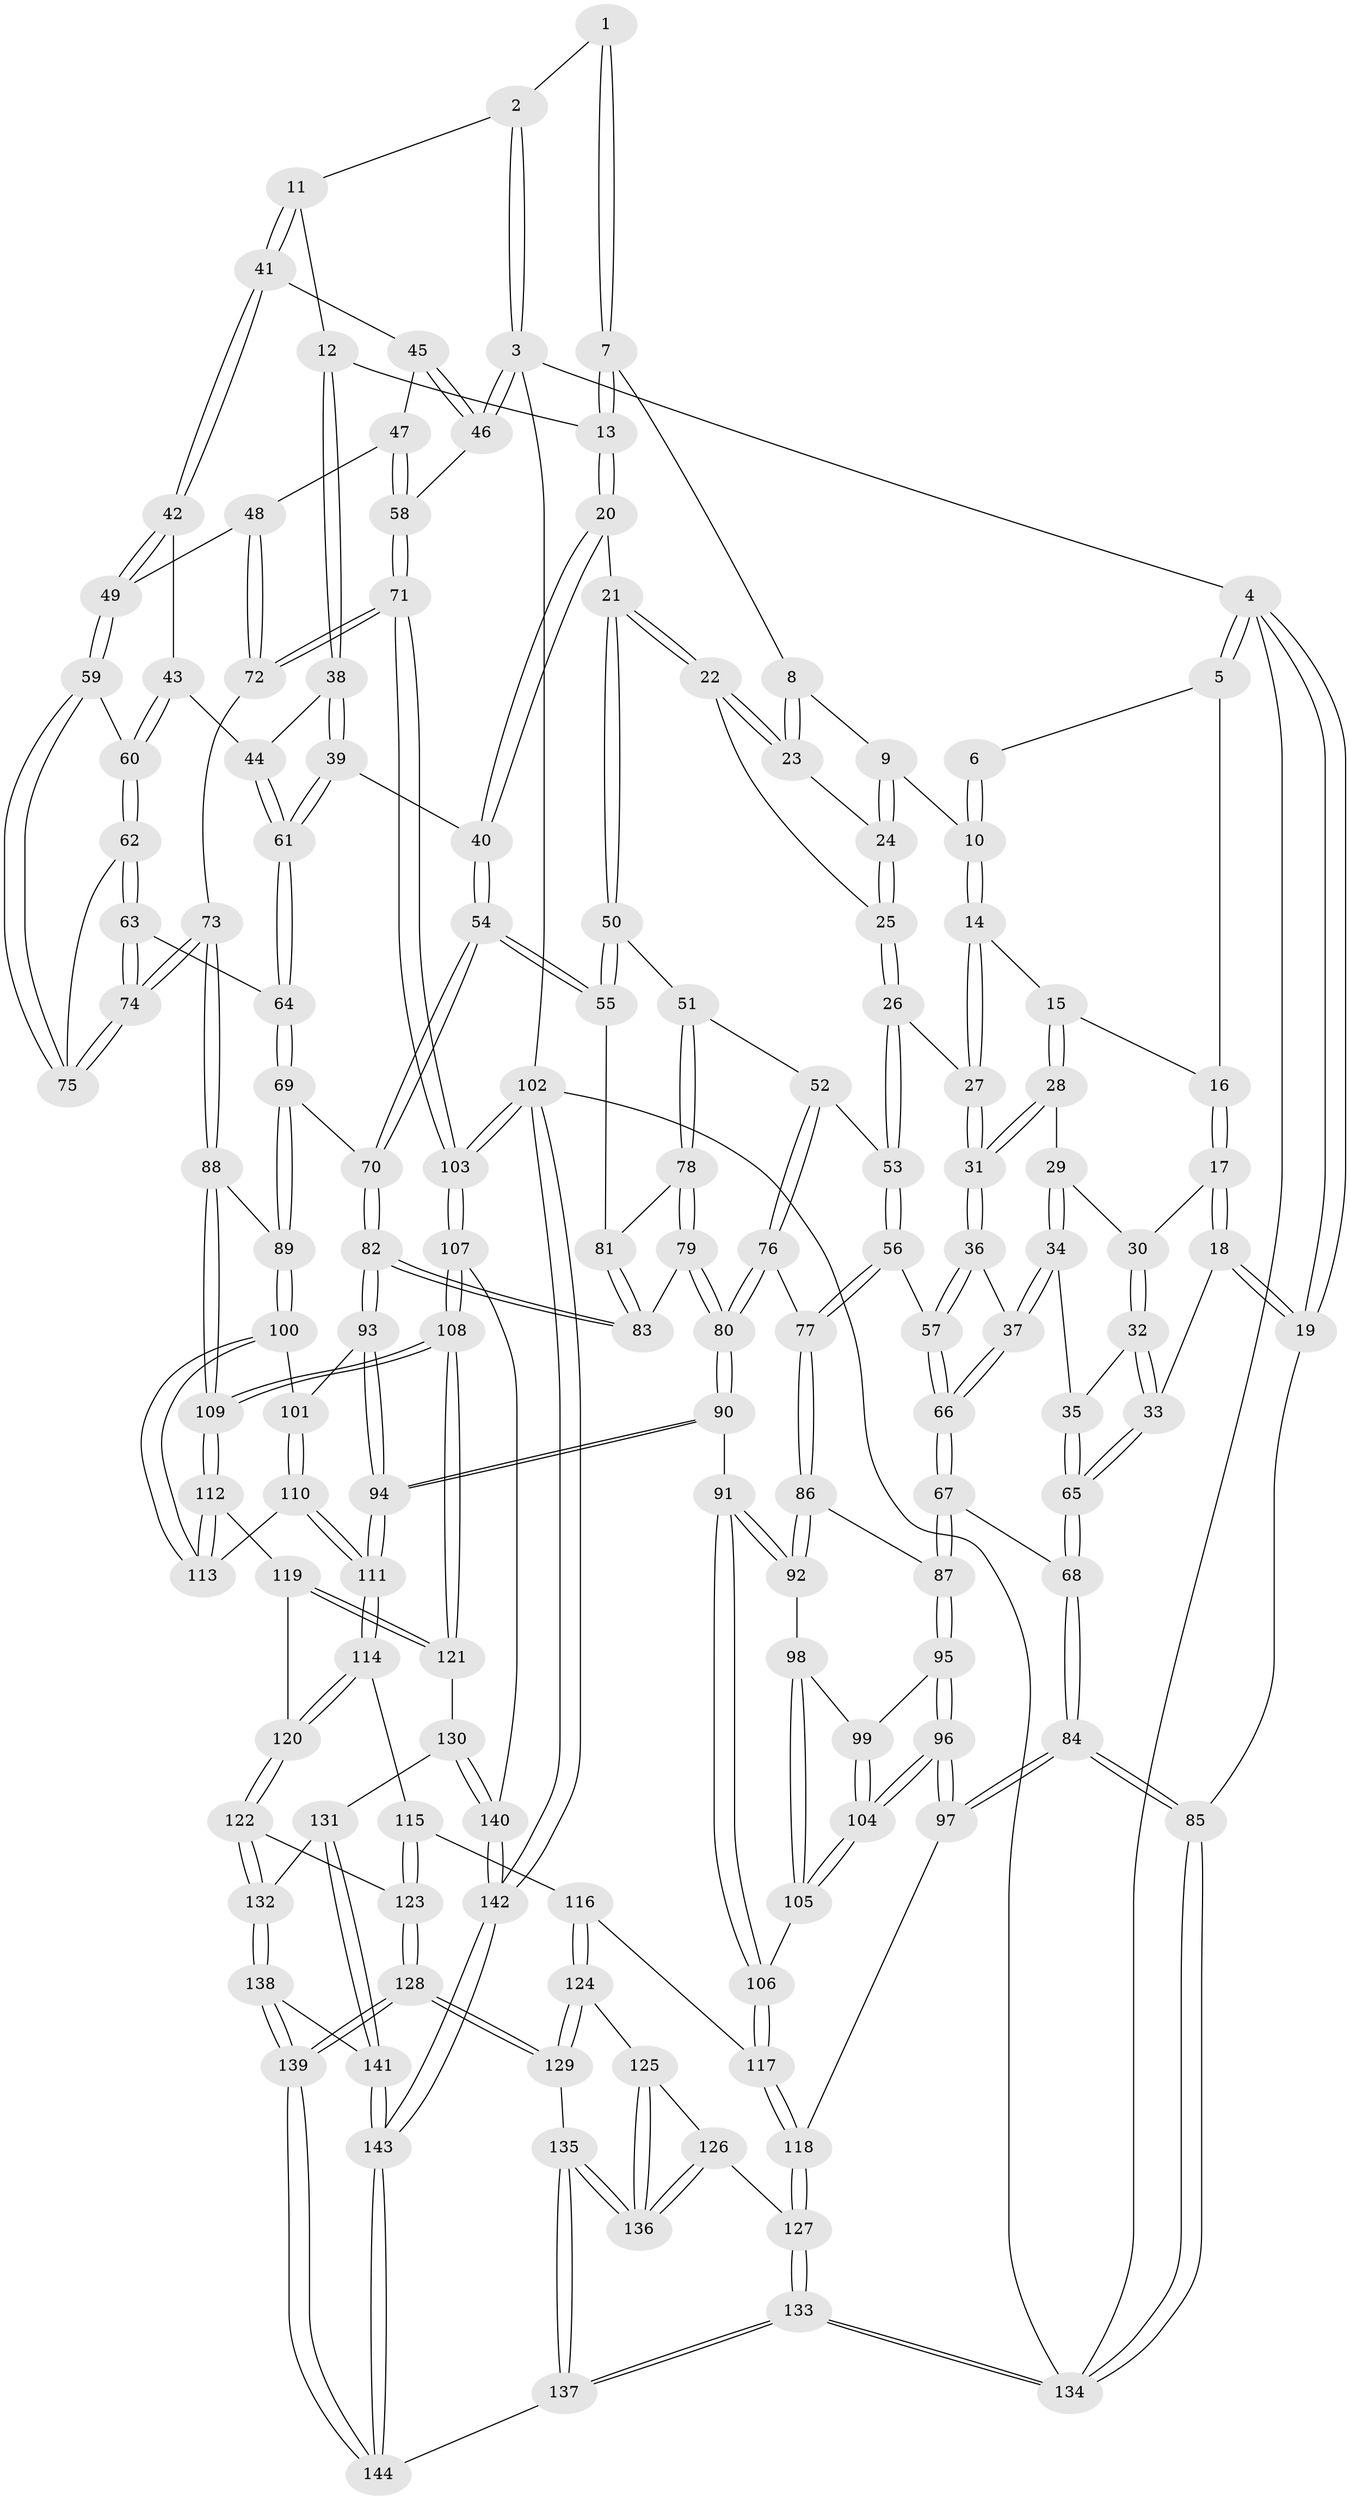 // Generated by graph-tools (version 1.1) at 2025/27/03/15/25 16:27:57]
// undirected, 144 vertices, 357 edges
graph export_dot {
graph [start="1"]
  node [color=gray90,style=filled];
  1 [pos="+0.5911144615476667+0"];
  2 [pos="+0.7715547378700394+0"];
  3 [pos="+1+0"];
  4 [pos="+0+0"];
  5 [pos="+0.18039529470492713+0"];
  6 [pos="+0.3367495409746145+0"];
  7 [pos="+0.5748614788232312+0"];
  8 [pos="+0.54167751067+0.017815581988835528"];
  9 [pos="+0.4306428619320979+0.08584065376109094"];
  10 [pos="+0.42020971448140076+0.08511276375012024"];
  11 [pos="+0.7965149295845902+0.12128853724295328"];
  12 [pos="+0.6968832092636432+0.1375658772284991"];
  13 [pos="+0.6728328346883823+0.1380764889102728"];
  14 [pos="+0.3576800127533413+0.1213504542192629"];
  15 [pos="+0.2547356511535151+0.07719916965410126"];
  16 [pos="+0.18465689920104783+0"];
  17 [pos="+0.05155565554481854+0.12893183395225036"];
  18 [pos="+0+0.23354464681226259"];
  19 [pos="+0+0.23470366807901638"];
  20 [pos="+0.6575764939875073+0.15289027513717915"];
  21 [pos="+0.550196142573849+0.1918276637430222"];
  22 [pos="+0.5464414866654277+0.18936728777011214"];
  23 [pos="+0.532562325259086+0.16567288983071354"];
  24 [pos="+0.4616558798258639+0.12231531382729875"];
  25 [pos="+0.4396779474428977+0.21210404585839268"];
  26 [pos="+0.39009344325357426+0.23921720853175923"];
  27 [pos="+0.3775165396207385+0.23633577303665976"];
  28 [pos="+0.22392458246596408+0.13363344907603972"];
  29 [pos="+0.22340861897896916+0.13405643060730188"];
  30 [pos="+0.13918197695445045+0.15629991662142176"];
  31 [pos="+0.315966729224662+0.2802150772098565"];
  32 [pos="+0.13731989988550888+0.27259609220749803"];
  33 [pos="+0+0.2615039928701596"];
  34 [pos="+0.18702664132135424+0.27918788288160046"];
  35 [pos="+0.1518137640261129+0.2797066636008866"];
  36 [pos="+0.30710707942554133+0.29327332296020703"];
  37 [pos="+0.20900939203006128+0.29061407349037716"];
  38 [pos="+0.7209663152748992+0.28222725351682393"];
  39 [pos="+0.664739337704338+0.29672968976641223"];
  40 [pos="+0.6588799393242875+0.2955259129976893"];
  41 [pos="+0.8145339325937325+0.13425421607635904"];
  42 [pos="+0.8316483310166083+0.22665526112235737"];
  43 [pos="+0.7767599295595332+0.2762665204029284"];
  44 [pos="+0.754345235625769+0.2853148239634903"];
  45 [pos="+0.9503041337860381+0.10019788643898855"];
  46 [pos="+1+0"];
  47 [pos="+0.9748316492263843+0.26223086940017576"];
  48 [pos="+0.9036488345351315+0.28437902854706587"];
  49 [pos="+0.8925847449033455+0.28583651164629825"];
  50 [pos="+0.5477353919601712+0.30300462726235944"];
  51 [pos="+0.5072428988300421+0.3169022231328261"];
  52 [pos="+0.471074022934577+0.31306151084369355"];
  53 [pos="+0.4682265369778423+0.31207061525433755"];
  54 [pos="+0.5936021339978005+0.3287826228319205"];
  55 [pos="+0.5911677004775446+0.32782485289094115"];
  56 [pos="+0.3559091898262908+0.3994652369295046"];
  57 [pos="+0.3160163398730933+0.3390572263451644"];
  58 [pos="+1+0.30831410698351197"];
  59 [pos="+0.8878285118225324+0.3088404029793059"];
  60 [pos="+0.7940923547568833+0.3572654346266693"];
  61 [pos="+0.7321482057392988+0.389211596321717"];
  62 [pos="+0.7716209104186992+0.40871858951532786"];
  63 [pos="+0.7535161092065935+0.4333791688529279"];
  64 [pos="+0.7437164117393474+0.4364454298167452"];
  65 [pos="+0.11537921464481855+0.4327481411620334"];
  66 [pos="+0.19632872430278336+0.4321113035308857"];
  67 [pos="+0.18007688254692455+0.4624873502616691"];
  68 [pos="+0.12865026906059193+0.46230105091351004"];
  69 [pos="+0.7306100329680127+0.44951613881646935"];
  70 [pos="+0.6478149095619951+0.46809378339959656"];
  71 [pos="+1+0.4631711892327049"];
  72 [pos="+1+0.47299011657206724"];
  73 [pos="+0.9564162879914262+0.4933243917015392"];
  74 [pos="+0.9238968848067008+0.4642402839073454"];
  75 [pos="+0.8892862902202475+0.34759411538027546"];
  76 [pos="+0.42387327411259096+0.46240807264343864"];
  77 [pos="+0.3661947234807101+0.44486367632731344"];
  78 [pos="+0.49994855993373477+0.3813274209712795"];
  79 [pos="+0.4786297838351258+0.4690552765422965"];
  80 [pos="+0.4552945842187707+0.4788947943432497"];
  81 [pos="+0.5415894716566922+0.4019600005920657"];
  82 [pos="+0.6299753115577037+0.48810969257556186"];
  83 [pos="+0.5248678466326555+0.4687915561086196"];
  84 [pos="+0+0.6853802862200756"];
  85 [pos="+0+0.694485212766262"];
  86 [pos="+0.31865584034566863+0.4849948110594749"];
  87 [pos="+0.20989119876504087+0.4823575636145119"];
  88 [pos="+0.8802718915419909+0.6048292784310546"];
  89 [pos="+0.8026020500521238+0.5950488075401732"];
  90 [pos="+0.45879724459340654+0.6226800621319456"];
  91 [pos="+0.39281902087391973+0.6305724093457296"];
  92 [pos="+0.3297993844954516+0.5642447858941275"];
  93 [pos="+0.6268265822318347+0.5220521613706519"];
  94 [pos="+0.5026431866397887+0.6524329395076939"];
  95 [pos="+0.21714454745857573+0.5386447035342403"];
  96 [pos="+0.1949181161059143+0.669032068921619"];
  97 [pos="+0.10888283524546911+0.7444406568446557"];
  98 [pos="+0.2968631092486281+0.5817163667598716"];
  99 [pos="+0.26575589036155123+0.5729702609974997"];
  100 [pos="+0.7193801243550135+0.6441877930863384"];
  101 [pos="+0.6720857731434577+0.5935874892220321"];
  102 [pos="+1+1"];
  103 [pos="+1+1"];
  104 [pos="+0.20691920145445566+0.6653358041927938"];
  105 [pos="+0.24887835652116774+0.6552302293764655"];
  106 [pos="+0.35252006996405977+0.6704581267400148"];
  107 [pos="+1+0.9175759549644045"];
  108 [pos="+1+0.8795366532692644"];
  109 [pos="+0.9207979867034596+0.7307941269049704"];
  110 [pos="+0.559282899037508+0.6758575461981117"];
  111 [pos="+0.5182858942790869+0.6854022204310303"];
  112 [pos="+0.7218229083620274+0.7560950941370815"];
  113 [pos="+0.714016529515132+0.6626401092273967"];
  114 [pos="+0.5210883267406663+0.7187300026017681"];
  115 [pos="+0.37317723915682993+0.7962639087660597"];
  116 [pos="+0.36783421172439784+0.7976799143825751"];
  117 [pos="+0.34238718510563715+0.7628237255631622"];
  118 [pos="+0.10985665687716971+0.7454485873378185"];
  119 [pos="+0.7216149426147855+0.7564530180785267"];
  120 [pos="+0.5637586824927908+0.7875716147509345"];
  121 [pos="+0.7428496998960353+0.842551986611223"];
  122 [pos="+0.5623311413519474+0.7983739704673828"];
  123 [pos="+0.5251335297383639+0.865740290610062"];
  124 [pos="+0.35535042908204073+0.8509206614587662"];
  125 [pos="+0.3407296873984666+0.8524859170270163"];
  126 [pos="+0.20666130512264513+0.8522121690702356"];
  127 [pos="+0.14861476416825306+0.8188323699961526"];
  128 [pos="+0.4856154024460856+0.9956223945936965"];
  129 [pos="+0.35914192504691117+0.8601425055126365"];
  130 [pos="+0.7229226059806423+0.8926813127032794"];
  131 [pos="+0.691923856335383+0.9049768863299066"];
  132 [pos="+0.6694758937941496+0.9025233045798366"];
  133 [pos="+0.09334886558425272+1"];
  134 [pos="+0+1"];
  135 [pos="+0.27421296930019623+0.9844483688097949"];
  136 [pos="+0.25380740738461466+0.9313834672361426"];
  137 [pos="+0.27486946482219526+1"];
  138 [pos="+0.5794927450873626+0.9622566886081737"];
  139 [pos="+0.4867339154420032+1"];
  140 [pos="+0.7450957079226154+0.9182902060409764"];
  141 [pos="+0.6804470764172086+0.9787359163146166"];
  142 [pos="+0.8931657942933487+1"];
  143 [pos="+0.7375017991581088+1"];
  144 [pos="+0.4590273004821355+1"];
  1 -- 2;
  1 -- 7;
  1 -- 7;
  2 -- 3;
  2 -- 3;
  2 -- 11;
  3 -- 4;
  3 -- 46;
  3 -- 46;
  3 -- 102;
  4 -- 5;
  4 -- 5;
  4 -- 19;
  4 -- 19;
  4 -- 134;
  5 -- 6;
  5 -- 16;
  6 -- 10;
  6 -- 10;
  7 -- 8;
  7 -- 13;
  7 -- 13;
  8 -- 9;
  8 -- 23;
  8 -- 23;
  9 -- 10;
  9 -- 24;
  9 -- 24;
  10 -- 14;
  10 -- 14;
  11 -- 12;
  11 -- 41;
  11 -- 41;
  12 -- 13;
  12 -- 38;
  12 -- 38;
  13 -- 20;
  13 -- 20;
  14 -- 15;
  14 -- 27;
  14 -- 27;
  15 -- 16;
  15 -- 28;
  15 -- 28;
  16 -- 17;
  16 -- 17;
  17 -- 18;
  17 -- 18;
  17 -- 30;
  18 -- 19;
  18 -- 19;
  18 -- 33;
  19 -- 85;
  20 -- 21;
  20 -- 40;
  20 -- 40;
  21 -- 22;
  21 -- 22;
  21 -- 50;
  21 -- 50;
  22 -- 23;
  22 -- 23;
  22 -- 25;
  23 -- 24;
  24 -- 25;
  24 -- 25;
  25 -- 26;
  25 -- 26;
  26 -- 27;
  26 -- 53;
  26 -- 53;
  27 -- 31;
  27 -- 31;
  28 -- 29;
  28 -- 31;
  28 -- 31;
  29 -- 30;
  29 -- 34;
  29 -- 34;
  30 -- 32;
  30 -- 32;
  31 -- 36;
  31 -- 36;
  32 -- 33;
  32 -- 33;
  32 -- 35;
  33 -- 65;
  33 -- 65;
  34 -- 35;
  34 -- 37;
  34 -- 37;
  35 -- 65;
  35 -- 65;
  36 -- 37;
  36 -- 57;
  36 -- 57;
  37 -- 66;
  37 -- 66;
  38 -- 39;
  38 -- 39;
  38 -- 44;
  39 -- 40;
  39 -- 61;
  39 -- 61;
  40 -- 54;
  40 -- 54;
  41 -- 42;
  41 -- 42;
  41 -- 45;
  42 -- 43;
  42 -- 49;
  42 -- 49;
  43 -- 44;
  43 -- 60;
  43 -- 60;
  44 -- 61;
  44 -- 61;
  45 -- 46;
  45 -- 46;
  45 -- 47;
  46 -- 58;
  47 -- 48;
  47 -- 58;
  47 -- 58;
  48 -- 49;
  48 -- 72;
  48 -- 72;
  49 -- 59;
  49 -- 59;
  50 -- 51;
  50 -- 55;
  50 -- 55;
  51 -- 52;
  51 -- 78;
  51 -- 78;
  52 -- 53;
  52 -- 76;
  52 -- 76;
  53 -- 56;
  53 -- 56;
  54 -- 55;
  54 -- 55;
  54 -- 70;
  54 -- 70;
  55 -- 81;
  56 -- 57;
  56 -- 77;
  56 -- 77;
  57 -- 66;
  57 -- 66;
  58 -- 71;
  58 -- 71;
  59 -- 60;
  59 -- 75;
  59 -- 75;
  60 -- 62;
  60 -- 62;
  61 -- 64;
  61 -- 64;
  62 -- 63;
  62 -- 63;
  62 -- 75;
  63 -- 64;
  63 -- 74;
  63 -- 74;
  64 -- 69;
  64 -- 69;
  65 -- 68;
  65 -- 68;
  66 -- 67;
  66 -- 67;
  67 -- 68;
  67 -- 87;
  67 -- 87;
  68 -- 84;
  68 -- 84;
  69 -- 70;
  69 -- 89;
  69 -- 89;
  70 -- 82;
  70 -- 82;
  71 -- 72;
  71 -- 72;
  71 -- 103;
  71 -- 103;
  72 -- 73;
  73 -- 74;
  73 -- 74;
  73 -- 88;
  73 -- 88;
  74 -- 75;
  74 -- 75;
  76 -- 77;
  76 -- 80;
  76 -- 80;
  77 -- 86;
  77 -- 86;
  78 -- 79;
  78 -- 79;
  78 -- 81;
  79 -- 80;
  79 -- 80;
  79 -- 83;
  80 -- 90;
  80 -- 90;
  81 -- 83;
  81 -- 83;
  82 -- 83;
  82 -- 83;
  82 -- 93;
  82 -- 93;
  84 -- 85;
  84 -- 85;
  84 -- 97;
  84 -- 97;
  85 -- 134;
  85 -- 134;
  86 -- 87;
  86 -- 92;
  86 -- 92;
  87 -- 95;
  87 -- 95;
  88 -- 89;
  88 -- 109;
  88 -- 109;
  89 -- 100;
  89 -- 100;
  90 -- 91;
  90 -- 94;
  90 -- 94;
  91 -- 92;
  91 -- 92;
  91 -- 106;
  91 -- 106;
  92 -- 98;
  93 -- 94;
  93 -- 94;
  93 -- 101;
  94 -- 111;
  94 -- 111;
  95 -- 96;
  95 -- 96;
  95 -- 99;
  96 -- 97;
  96 -- 97;
  96 -- 104;
  96 -- 104;
  97 -- 118;
  98 -- 99;
  98 -- 105;
  98 -- 105;
  99 -- 104;
  99 -- 104;
  100 -- 101;
  100 -- 113;
  100 -- 113;
  101 -- 110;
  101 -- 110;
  102 -- 103;
  102 -- 103;
  102 -- 142;
  102 -- 142;
  102 -- 134;
  103 -- 107;
  103 -- 107;
  104 -- 105;
  104 -- 105;
  105 -- 106;
  106 -- 117;
  106 -- 117;
  107 -- 108;
  107 -- 108;
  107 -- 140;
  108 -- 109;
  108 -- 109;
  108 -- 121;
  108 -- 121;
  109 -- 112;
  109 -- 112;
  110 -- 111;
  110 -- 111;
  110 -- 113;
  111 -- 114;
  111 -- 114;
  112 -- 113;
  112 -- 113;
  112 -- 119;
  114 -- 115;
  114 -- 120;
  114 -- 120;
  115 -- 116;
  115 -- 123;
  115 -- 123;
  116 -- 117;
  116 -- 124;
  116 -- 124;
  117 -- 118;
  117 -- 118;
  118 -- 127;
  118 -- 127;
  119 -- 120;
  119 -- 121;
  119 -- 121;
  120 -- 122;
  120 -- 122;
  121 -- 130;
  122 -- 123;
  122 -- 132;
  122 -- 132;
  123 -- 128;
  123 -- 128;
  124 -- 125;
  124 -- 129;
  124 -- 129;
  125 -- 126;
  125 -- 136;
  125 -- 136;
  126 -- 127;
  126 -- 136;
  126 -- 136;
  127 -- 133;
  127 -- 133;
  128 -- 129;
  128 -- 129;
  128 -- 139;
  128 -- 139;
  129 -- 135;
  130 -- 131;
  130 -- 140;
  130 -- 140;
  131 -- 132;
  131 -- 141;
  131 -- 141;
  132 -- 138;
  132 -- 138;
  133 -- 134;
  133 -- 134;
  133 -- 137;
  133 -- 137;
  135 -- 136;
  135 -- 136;
  135 -- 137;
  135 -- 137;
  137 -- 144;
  138 -- 139;
  138 -- 139;
  138 -- 141;
  139 -- 144;
  139 -- 144;
  140 -- 142;
  140 -- 142;
  141 -- 143;
  141 -- 143;
  142 -- 143;
  142 -- 143;
  143 -- 144;
  143 -- 144;
}
